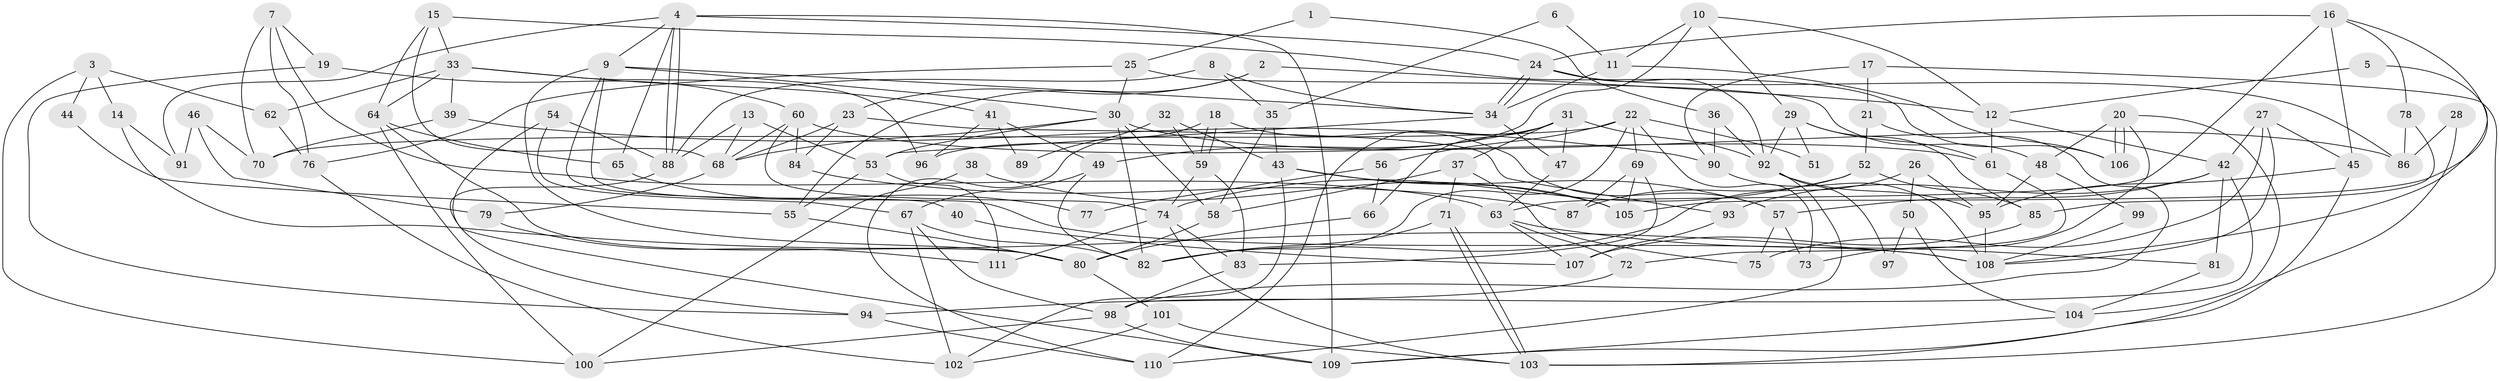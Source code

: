 // coarse degree distribution, {3: 0.208955223880597, 4: 0.208955223880597, 9: 0.029850746268656716, 2: 0.05970149253731343, 6: 0.1791044776119403, 5: 0.11940298507462686, 8: 0.11940298507462686, 7: 0.04477611940298507, 11: 0.014925373134328358, 10: 0.014925373134328358}
// Generated by graph-tools (version 1.1) at 2025/24/03/03/25 07:24:03]
// undirected, 111 vertices, 222 edges
graph export_dot {
graph [start="1"]
  node [color=gray90,style=filled];
  1;
  2;
  3;
  4;
  5;
  6;
  7;
  8;
  9;
  10;
  11;
  12;
  13;
  14;
  15;
  16;
  17;
  18;
  19;
  20;
  21;
  22;
  23;
  24;
  25;
  26;
  27;
  28;
  29;
  30;
  31;
  32;
  33;
  34;
  35;
  36;
  37;
  38;
  39;
  40;
  41;
  42;
  43;
  44;
  45;
  46;
  47;
  48;
  49;
  50;
  51;
  52;
  53;
  54;
  55;
  56;
  57;
  58;
  59;
  60;
  61;
  62;
  63;
  64;
  65;
  66;
  67;
  68;
  69;
  70;
  71;
  72;
  73;
  74;
  75;
  76;
  77;
  78;
  79;
  80;
  81;
  82;
  83;
  84;
  85;
  86;
  87;
  88;
  89;
  90;
  91;
  92;
  93;
  94;
  95;
  96;
  97;
  98;
  99;
  100;
  101;
  102;
  103;
  104;
  105;
  106;
  107;
  108;
  109;
  110;
  111;
  1 -- 36;
  1 -- 25;
  2 -- 12;
  2 -- 55;
  2 -- 23;
  3 -- 62;
  3 -- 14;
  3 -- 44;
  3 -- 100;
  4 -- 88;
  4 -- 88;
  4 -- 9;
  4 -- 24;
  4 -- 65;
  4 -- 91;
  4 -- 109;
  5 -- 108;
  5 -- 12;
  6 -- 35;
  6 -- 11;
  7 -- 19;
  7 -- 63;
  7 -- 70;
  7 -- 76;
  8 -- 34;
  8 -- 88;
  8 -- 35;
  9 -- 108;
  9 -- 34;
  9 -- 30;
  9 -- 40;
  9 -- 80;
  10 -- 29;
  10 -- 12;
  10 -- 11;
  10 -- 96;
  11 -- 34;
  11 -- 106;
  12 -- 42;
  12 -- 61;
  13 -- 68;
  13 -- 88;
  13 -- 53;
  14 -- 108;
  14 -- 91;
  15 -- 64;
  15 -- 106;
  15 -- 33;
  15 -- 68;
  16 -- 24;
  16 -- 45;
  16 -- 63;
  16 -- 78;
  16 -- 105;
  17 -- 103;
  17 -- 21;
  17 -- 90;
  18 -- 110;
  18 -- 59;
  18 -- 59;
  18 -- 57;
  19 -- 60;
  19 -- 94;
  20 -- 73;
  20 -- 106;
  20 -- 106;
  20 -- 48;
  20 -- 104;
  21 -- 98;
  21 -- 52;
  22 -- 82;
  22 -- 69;
  22 -- 51;
  22 -- 56;
  22 -- 70;
  22 -- 73;
  23 -- 84;
  23 -- 68;
  23 -- 93;
  24 -- 34;
  24 -- 34;
  24 -- 86;
  24 -- 92;
  25 -- 48;
  25 -- 30;
  25 -- 76;
  26 -- 95;
  26 -- 82;
  26 -- 50;
  27 -- 42;
  27 -- 108;
  27 -- 45;
  27 -- 75;
  28 -- 109;
  28 -- 86;
  29 -- 85;
  29 -- 92;
  29 -- 51;
  29 -- 61;
  30 -- 68;
  30 -- 53;
  30 -- 58;
  30 -- 82;
  30 -- 86;
  31 -- 37;
  31 -- 47;
  31 -- 49;
  31 -- 66;
  31 -- 92;
  31 -- 110;
  32 -- 43;
  32 -- 59;
  32 -- 89;
  33 -- 41;
  33 -- 39;
  33 -- 62;
  33 -- 64;
  33 -- 96;
  34 -- 53;
  34 -- 47;
  35 -- 58;
  35 -- 43;
  36 -- 92;
  36 -- 90;
  37 -- 71;
  37 -- 58;
  37 -- 75;
  38 -- 105;
  38 -- 100;
  39 -- 70;
  39 -- 90;
  40 -- 107;
  41 -- 49;
  41 -- 96;
  41 -- 89;
  42 -- 98;
  42 -- 57;
  42 -- 81;
  42 -- 93;
  43 -- 57;
  43 -- 102;
  43 -- 105;
  44 -- 55;
  45 -- 103;
  45 -- 95;
  46 -- 79;
  46 -- 70;
  46 -- 91;
  47 -- 63;
  48 -- 95;
  48 -- 99;
  49 -- 82;
  49 -- 67;
  50 -- 104;
  50 -- 97;
  52 -- 74;
  52 -- 85;
  52 -- 87;
  53 -- 55;
  53 -- 111;
  54 -- 67;
  54 -- 109;
  54 -- 88;
  55 -- 80;
  56 -- 66;
  56 -- 77;
  57 -- 75;
  57 -- 73;
  58 -- 80;
  59 -- 83;
  59 -- 74;
  60 -- 68;
  60 -- 61;
  60 -- 74;
  60 -- 84;
  61 -- 72;
  62 -- 76;
  63 -- 81;
  63 -- 72;
  63 -- 107;
  64 -- 80;
  64 -- 65;
  64 -- 100;
  65 -- 77;
  66 -- 80;
  67 -- 102;
  67 -- 82;
  67 -- 98;
  68 -- 79;
  69 -- 83;
  69 -- 105;
  69 -- 87;
  71 -- 82;
  71 -- 103;
  71 -- 103;
  72 -- 94;
  74 -- 83;
  74 -- 103;
  74 -- 111;
  76 -- 102;
  78 -- 86;
  78 -- 85;
  79 -- 111;
  80 -- 101;
  81 -- 104;
  83 -- 98;
  84 -- 87;
  85 -- 107;
  88 -- 94;
  90 -- 108;
  92 -- 95;
  92 -- 97;
  92 -- 110;
  93 -- 107;
  94 -- 110;
  95 -- 108;
  98 -- 100;
  98 -- 109;
  99 -- 108;
  101 -- 103;
  101 -- 102;
  104 -- 109;
}
